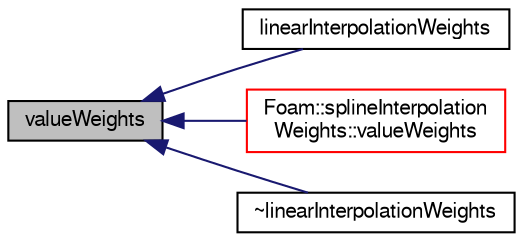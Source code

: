digraph "valueWeights"
{
  bgcolor="transparent";
  edge [fontname="FreeSans",fontsize="10",labelfontname="FreeSans",labelfontsize="10"];
  node [fontname="FreeSans",fontsize="10",shape=record];
  rankdir="LR";
  Node18 [label="valueWeights",height=0.2,width=0.4,color="black", fillcolor="grey75", style="filled", fontcolor="black"];
  Node18 -> Node19 [dir="back",color="midnightblue",fontsize="10",style="solid",fontname="FreeSans"];
  Node19 [label="linearInterpolationWeights",height=0.2,width=0.4,color="black",URL="$a26754.html#a9dfad266db8b1835ffbfa9112507e697",tooltip="Construct from components. "];
  Node18 -> Node20 [dir="back",color="midnightblue",fontsize="10",style="solid",fontname="FreeSans"];
  Node20 [label="Foam::splineInterpolation\lWeights::valueWeights",height=0.2,width=0.4,color="red",URL="$a26758.html#af5a583ed770fba7cf1e0c968f80ac48e",tooltip="Calculate weights and indices to calculate t from samples. "];
  Node18 -> Node23 [dir="back",color="midnightblue",fontsize="10",style="solid",fontname="FreeSans"];
  Node23 [label="~linearInterpolationWeights",height=0.2,width=0.4,color="black",URL="$a26754.html#a5716f64ea84973620115f778e75d1972",tooltip="Destructor. "];
}
